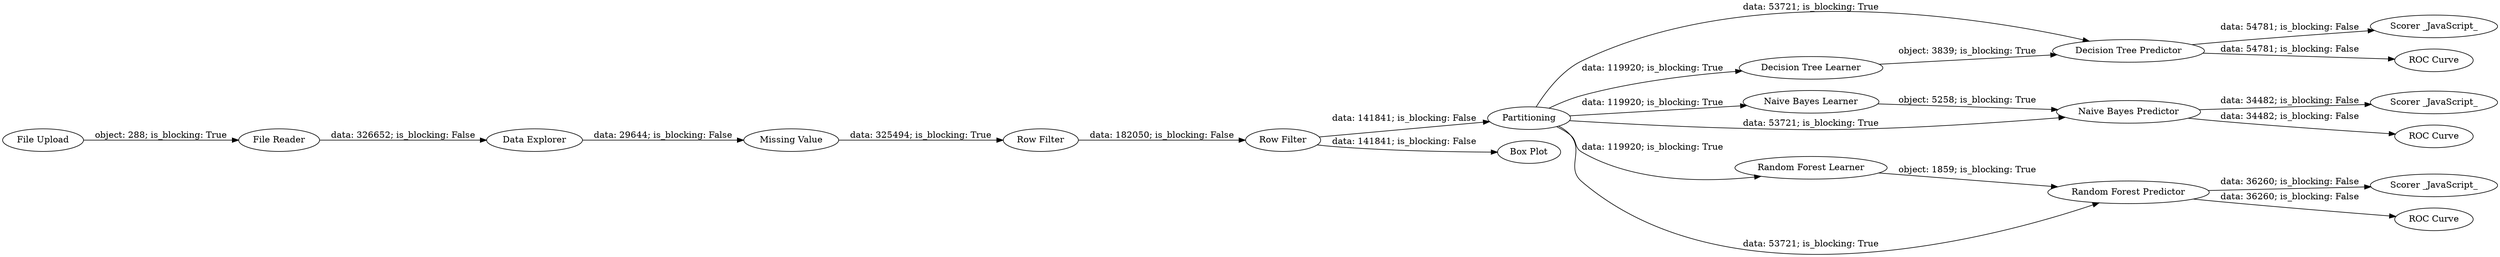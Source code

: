 digraph {
	"143372489781782761_750" [label="Decision Tree Predictor"]
	"143372489781782761_754" [label="Scorer _JavaScript_"]
	"143372489781782761_739" [label="Row Filter"]
	"143372489781782761_753" [label="Scorer _JavaScript_"]
	"143372489781782761_740" [label=Partitioning]
	"143372489781782761_737" [label="Missing Value"]
	"143372489781782761_749" [label="Decision Tree Learner"]
	"143372489781782761_751" [label="Naive Bayes Learner"]
	"143372489781782761_3" [label="Data Explorer"]
	"143372489781782761_755" [label="Scorer _JavaScript_"]
	"143372489781782761_752" [label="Naive Bayes Predictor"]
	"143372489781782761_761" [label="ROC Curve"]
	"143372489781782761_741" [label="Random Forest Learner"]
	"143372489781782761_742" [label="Random Forest Predictor"]
	"143372489781782761_2" [label="File Reader"]
	"143372489781782761_12" [label="Box Plot"]
	"143372489781782761_748" [label="File Upload"]
	"143372489781782761_757" [label="ROC Curve"]
	"143372489781782761_738" [label="Row Filter"]
	"143372489781782761_760" [label="ROC Curve"]
	"143372489781782761_750" -> "143372489781782761_761" [label="data: 54781; is_blocking: False"]
	"143372489781782761_751" -> "143372489781782761_752" [label="object: 5258; is_blocking: True"]
	"143372489781782761_752" -> "143372489781782761_755" [label="data: 34482; is_blocking: False"]
	"143372489781782761_739" -> "143372489781782761_12" [label="data: 141841; is_blocking: False"]
	"143372489781782761_748" -> "143372489781782761_2" [label="object: 288; is_blocking: True"]
	"143372489781782761_750" -> "143372489781782761_754" [label="data: 54781; is_blocking: False"]
	"143372489781782761_742" -> "143372489781782761_757" [label="data: 36260; is_blocking: False"]
	"143372489781782761_740" -> "143372489781782761_742" [label="data: 53721; is_blocking: True"]
	"143372489781782761_749" -> "143372489781782761_750" [label="object: 3839; is_blocking: True"]
	"143372489781782761_742" -> "143372489781782761_753" [label="data: 36260; is_blocking: False"]
	"143372489781782761_752" -> "143372489781782761_760" [label="data: 34482; is_blocking: False"]
	"143372489781782761_740" -> "143372489781782761_749" [label="data: 119920; is_blocking: True"]
	"143372489781782761_740" -> "143372489781782761_752" [label="data: 53721; is_blocking: True"]
	"143372489781782761_741" -> "143372489781782761_742" [label="object: 1859; is_blocking: True"]
	"143372489781782761_739" -> "143372489781782761_740" [label="data: 141841; is_blocking: False"]
	"143372489781782761_2" -> "143372489781782761_3" [label="data: 326652; is_blocking: False"]
	"143372489781782761_3" -> "143372489781782761_737" [label="data: 29644; is_blocking: False"]
	"143372489781782761_740" -> "143372489781782761_751" [label="data: 119920; is_blocking: True"]
	"143372489781782761_740" -> "143372489781782761_750" [label="data: 53721; is_blocking: True"]
	"143372489781782761_737" -> "143372489781782761_738" [label="data: 325494; is_blocking: True"]
	"143372489781782761_738" -> "143372489781782761_739" [label="data: 182050; is_blocking: False"]
	"143372489781782761_740" -> "143372489781782761_741" [label="data: 119920; is_blocking: True"]
	rankdir=LR
}
